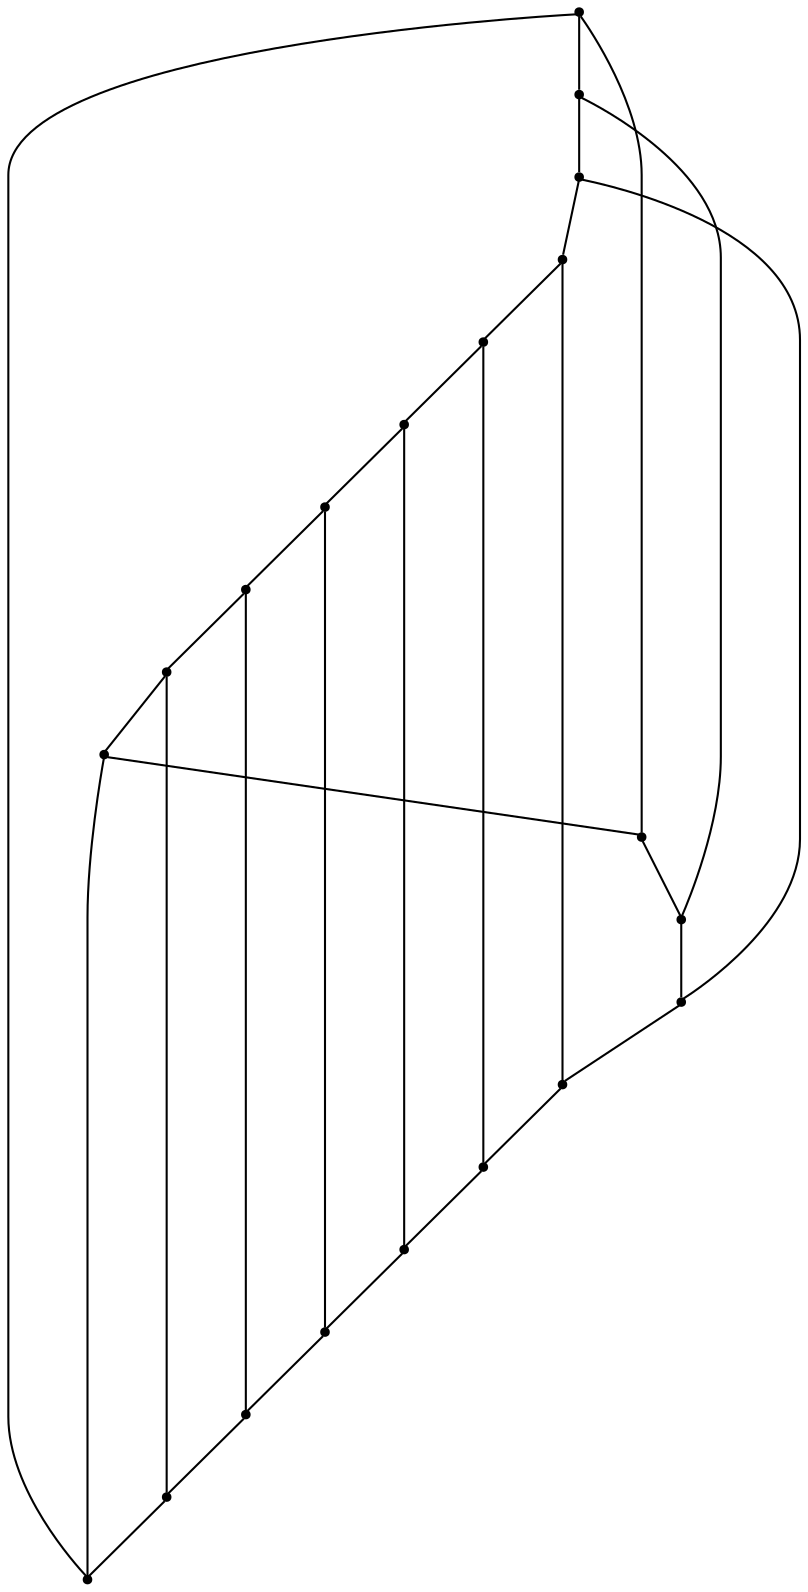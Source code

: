 graph {
  node [shape=point,comment="{\"directed\":false,\"doi\":\"10.1007/978-3-031-49272-3_8\",\"figure\":\"1 (2)\"}"]

  v0 [pos="1052.6936962762957,313.13117150786366"]
  v1 [pos="1619.7216320642879,313.13117150786377"]
  v2 [pos="1052.6936962762957,561.2010468092064"]
  v3 [pos="1619.7216320642879,561.2010468092064"]
  v4 [pos="1109.3965375464081,536.3932199222455"]
  v5 [pos="1166.099283433894,511.58539303528465"]
  v6 [pos="1222.803078530272,486.77756614832373"]
  v7 [pos="1279.5049023857014,461.97380887021916"]
  v8 [pos="1392.9103941606731,412.3581550962974"]
  v9 [pos="1449.6132672249946,387.5503282093366"]
  v10 [pos="1506.3170623213723,362.7468252817855"]
  v11 [pos="1563.0187589999664,337.9349208375136"]
  v12 [pos="1109.3965375464081,337.9349208375136"]
  v13 [pos="1166.099283433894,362.7468252817855"]
  v14 [pos="1222.803078530272,387.55032820933656"]
  v15 [pos="1279.5049023857014,412.3581550962974"]
  v16 [pos="1392.9103941606731,461.97380887021916"]
  v17 [pos="1449.6132672249946,486.7775661483238"]
  v18 [pos="1506.3170623213723,511.58539303528465"]
  v19 [pos="1563.0187589999664,536.3932199222455"]

  v0 -- v1 [id="-1",pos="1052.6936962762957,313.13117150786366 861.1954912859904,216.38785748690862 1811.2218400897502,216.38785748690862 1619.7216320642879,313.13117150786377"]
  v3 -- v19 [id="-2",pos="1619.7216320642879,561.2010468092064 1563.0187589999664,536.3932199222455 1563.0187589999664,536.3932199222455 1563.0187589999664,536.3932199222455"]
  v19 -- v18 [id="-3",pos="1563.0187589999664,536.3932199222455 1506.3170623213723,511.58539303528465 1506.3170623213723,511.58539303528465 1506.3170623213723,511.58539303528465"]
  v18 -- v17 [id="-4",pos="1506.3170623213723,511.58539303528465 1449.6132672249946,486.7775661483238 1449.6132672249946,486.7775661483238 1449.6132672249946,486.7775661483238"]
  v17 -- v16 [id="-5",pos="1449.6132672249946,486.7775661483238 1392.9103941606731,461.97380887021916 1392.9103941606731,461.97380887021916 1392.9103941606731,461.97380887021916"]
  v16 -- v15 [id="-6",pos="1392.9103941606731,461.97380887021916 1279.5049023857014,412.3581550962974 1279.5049023857014,412.3581550962974 1279.5049023857014,412.3581550962974"]
  v15 -- v14 [id="-7",pos="1279.5049023857014,412.3581550962974 1222.803078530272,387.55032820933656 1222.803078530272,387.55032820933656 1222.803078530272,387.55032820933656"]
  v14 -- v13 [id="-8",pos="1222.803078530272,387.55032820933656 1166.099283433894,362.7468252817855 1166.099283433894,362.7468252817855 1166.099283433894,362.7468252817855"]
  v13 -- v12 [id="-9",pos="1166.099283433894,362.7468252817855 1109.3965375464081,337.9349208375136 1109.3965375464081,337.9349208375136 1109.3965375464081,337.9349208375136"]
  v12 -- v0 [id="-10",pos="1109.3965375464081,337.9349208375136 1052.6936962762957,313.13117150786366 1052.6936962762957,313.13117150786366 1052.6936962762957,313.13117150786366"]
  v1 -- v11 [id="-11",pos="1619.7216320642879,313.13117150786377 1563.0187589999664,337.9349208375136 1563.0187589999664,337.9349208375136 1563.0187589999664,337.9349208375136"]
  v11 -- v10 [id="-12",pos="1563.0187589999664,337.9349208375136 1506.3170623213723,362.7468252817855 1506.3170623213723,362.7468252817855 1506.3170623213723,362.7468252817855"]
  v10 -- v9 [id="-13",pos="1506.3170623213723,362.7468252817855 1449.6132672249946,387.5503282093366 1449.6132672249946,387.5503282093366 1449.6132672249946,387.5503282093366"]
  v9 -- v8 [id="-14",pos="1449.6132672249946,387.5503282093366 1392.9103941606731,412.3581550962974 1392.9103941606731,412.3581550962974 1392.9103941606731,412.3581550962974"]
  v8 -- v7 [id="-15",pos="1392.9103941606731,412.3581550962974 1279.5049023857014,461.97380887021916 1279.5049023857014,461.97380887021916 1279.5049023857014,461.97380887021916"]
  v7 -- v6 [id="-16",pos="1279.5049023857014,461.97380887021916 1222.803078530272,486.77756614832373 1222.803078530272,486.77756614832373 1222.803078530272,486.77756614832373"]
  v6 -- v5 [id="-17",pos="1222.803078530272,486.77756614832373 1166.099283433894,511.58539303528465 1166.099283433894,511.58539303528465 1166.099283433894,511.58539303528465"]
  v5 -- v4 [id="-18",pos="1166.099283433894,511.58539303528465 1109.3965375464081,536.3932199222455 1109.3965375464081,536.3932199222455 1109.3965375464081,536.3932199222455"]
  v4 -- v2 [id="-19",pos="1109.3965375464081,536.3932199222455 1052.6936962762957,561.2010468092064 1052.6936962762957,561.2010468092064 1052.6936962762957,561.2010468092064"]
  v2 -- v3 [id="-20",pos="1052.6936962762957,561.2010468092064 861.1954912859904,657.9402753243957 1811.2218400897502,657.9402753243957 1619.7216320642879,561.2010468092064"]
  v3 -- v1 [id="-21",pos="1619.7216320642879,561.2010468092064 1637.402518782025,463.61169925960735 1637.402518782025,410.7289126257289 1619.7216320642879,313.13117150786377"]
  v19 -- v11 [id="-22",pos="1563.0187589999664,536.3932199222455 1577.2388460844954,457.9108449221195 1577.2388460844954,416.4255701790837 1563.0187589999664,337.9349208375136"]
  v18 -- v10 [id="-23",pos="1506.3170623213723,511.58539303528465 1517.0709765513975,452.2141555749456 1517.0709765513975,422.12222773243843 1506.3170623213723,362.7468252817855"]
  v17 -- v9 [id="-24",pos="1449.6132672249946,486.7775661483238 1456.9071766770326,446.51746622777165 1456.9071766770326,427.81888528579316 1449.6132672249946,387.5503282093366"]
  v16 -- v8 [id="-25",pos="1392.9103941606731,461.97380887021916 1396.7435039795027,440.8207768805977 1396.7435039795027,433.51554283914794 1392.9103941606731,412.3581550962974"]
  v15 -- v7 [id="-26",pos="1279.5049023857014,412.3581550962974 1275.6740817499087,433.51137784883406 1275.6740817499087,440.8166118902838 1279.5049023857014,461.97380887021916"]
  v14 -- v6 [id="-27",pos="1222.803078530272,387.55032820933656 1215.5104090523791,427.8146885016601 1215.5104090523791,446.5132694436386 1222.803078530272,486.77756614832373"]
  v13 -- v5 [id="-28",pos="1166.099283433894,362.7468252817855 1155.346609178014,422.11799915448614 1155.346609178014,452.2099269969933 1166.099283433894,511.58539303528465"]
  v12 -- v4 [id="-29",pos="1109.3965375464081,337.9349208375136 1095.178739644916,416.42130980731224 1095.178739644916,457.9065845503481 1109.3965375464081,536.3932199222455"]
  v0 -- v2 [id="-30",pos="1052.6936962762957,313.13117150786366 1035.0150033589687,410.7204554698244 1035.0150033589687,463.6032421037028 1052.6936962762957,561.2010468092064"]
}